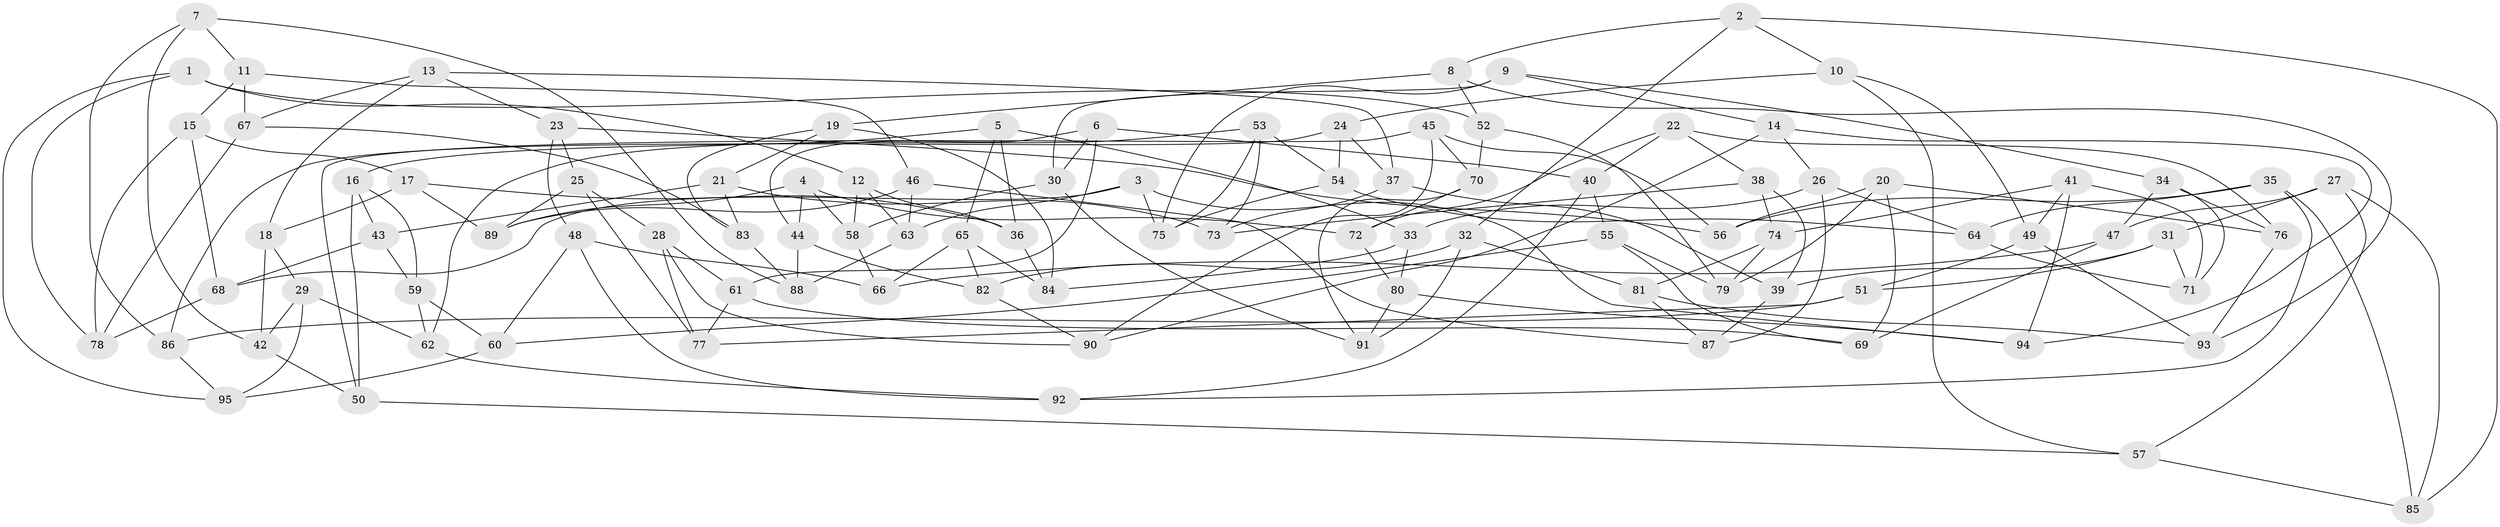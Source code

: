 // coarse degree distribution, {5: 0.20833333333333334, 4: 0.1875, 6: 0.4166666666666667, 3: 0.08333333333333333, 7: 0.08333333333333333, 8: 0.020833333333333332}
// Generated by graph-tools (version 1.1) at 2025/38/03/04/25 23:38:14]
// undirected, 95 vertices, 190 edges
graph export_dot {
  node [color=gray90,style=filled];
  1;
  2;
  3;
  4;
  5;
  6;
  7;
  8;
  9;
  10;
  11;
  12;
  13;
  14;
  15;
  16;
  17;
  18;
  19;
  20;
  21;
  22;
  23;
  24;
  25;
  26;
  27;
  28;
  29;
  30;
  31;
  32;
  33;
  34;
  35;
  36;
  37;
  38;
  39;
  40;
  41;
  42;
  43;
  44;
  45;
  46;
  47;
  48;
  49;
  50;
  51;
  52;
  53;
  54;
  55;
  56;
  57;
  58;
  59;
  60;
  61;
  62;
  63;
  64;
  65;
  66;
  67;
  68;
  69;
  70;
  71;
  72;
  73;
  74;
  75;
  76;
  77;
  78;
  79;
  80;
  81;
  82;
  83;
  84;
  85;
  86;
  87;
  88;
  89;
  90;
  91;
  92;
  93;
  94;
  95;
  1 -- 52;
  1 -- 78;
  1 -- 12;
  1 -- 95;
  2 -- 8;
  2 -- 85;
  2 -- 10;
  2 -- 32;
  3 -- 68;
  3 -- 75;
  3 -- 94;
  3 -- 63;
  4 -- 72;
  4 -- 44;
  4 -- 89;
  4 -- 58;
  5 -- 36;
  5 -- 16;
  5 -- 33;
  5 -- 65;
  6 -- 44;
  6 -- 61;
  6 -- 40;
  6 -- 30;
  7 -- 42;
  7 -- 88;
  7 -- 11;
  7 -- 86;
  8 -- 19;
  8 -- 93;
  8 -- 52;
  9 -- 34;
  9 -- 14;
  9 -- 30;
  9 -- 75;
  10 -- 49;
  10 -- 57;
  10 -- 24;
  11 -- 46;
  11 -- 15;
  11 -- 67;
  12 -- 63;
  12 -- 58;
  12 -- 36;
  13 -- 37;
  13 -- 23;
  13 -- 18;
  13 -- 67;
  14 -- 26;
  14 -- 90;
  14 -- 94;
  15 -- 68;
  15 -- 78;
  15 -- 17;
  16 -- 50;
  16 -- 43;
  16 -- 59;
  17 -- 18;
  17 -- 89;
  17 -- 36;
  18 -- 42;
  18 -- 29;
  19 -- 84;
  19 -- 21;
  19 -- 83;
  20 -- 76;
  20 -- 56;
  20 -- 69;
  20 -- 79;
  21 -- 43;
  21 -- 73;
  21 -- 83;
  22 -- 40;
  22 -- 72;
  22 -- 76;
  22 -- 38;
  23 -- 25;
  23 -- 48;
  23 -- 56;
  24 -- 54;
  24 -- 37;
  24 -- 86;
  25 -- 77;
  25 -- 89;
  25 -- 28;
  26 -- 33;
  26 -- 64;
  26 -- 87;
  27 -- 57;
  27 -- 85;
  27 -- 31;
  27 -- 47;
  28 -- 77;
  28 -- 90;
  28 -- 61;
  29 -- 42;
  29 -- 95;
  29 -- 62;
  30 -- 58;
  30 -- 91;
  31 -- 51;
  31 -- 39;
  31 -- 71;
  32 -- 81;
  32 -- 82;
  32 -- 91;
  33 -- 80;
  33 -- 84;
  34 -- 76;
  34 -- 71;
  34 -- 47;
  35 -- 85;
  35 -- 92;
  35 -- 64;
  35 -- 56;
  36 -- 84;
  37 -- 73;
  37 -- 39;
  38 -- 73;
  38 -- 39;
  38 -- 74;
  39 -- 87;
  40 -- 92;
  40 -- 55;
  41 -- 94;
  41 -- 71;
  41 -- 74;
  41 -- 49;
  42 -- 50;
  43 -- 59;
  43 -- 68;
  44 -- 88;
  44 -- 82;
  45 -- 90;
  45 -- 70;
  45 -- 56;
  45 -- 50;
  46 -- 63;
  46 -- 89;
  46 -- 87;
  47 -- 66;
  47 -- 69;
  48 -- 92;
  48 -- 60;
  48 -- 66;
  49 -- 51;
  49 -- 93;
  50 -- 57;
  51 -- 77;
  51 -- 86;
  52 -- 79;
  52 -- 70;
  53 -- 73;
  53 -- 54;
  53 -- 62;
  53 -- 75;
  54 -- 64;
  54 -- 75;
  55 -- 79;
  55 -- 69;
  55 -- 60;
  57 -- 85;
  58 -- 66;
  59 -- 62;
  59 -- 60;
  60 -- 95;
  61 -- 77;
  61 -- 69;
  62 -- 92;
  63 -- 88;
  64 -- 71;
  65 -- 82;
  65 -- 66;
  65 -- 84;
  67 -- 78;
  67 -- 83;
  68 -- 78;
  70 -- 91;
  70 -- 72;
  72 -- 80;
  74 -- 81;
  74 -- 79;
  76 -- 93;
  80 -- 94;
  80 -- 91;
  81 -- 87;
  81 -- 93;
  82 -- 90;
  83 -- 88;
  86 -- 95;
}

